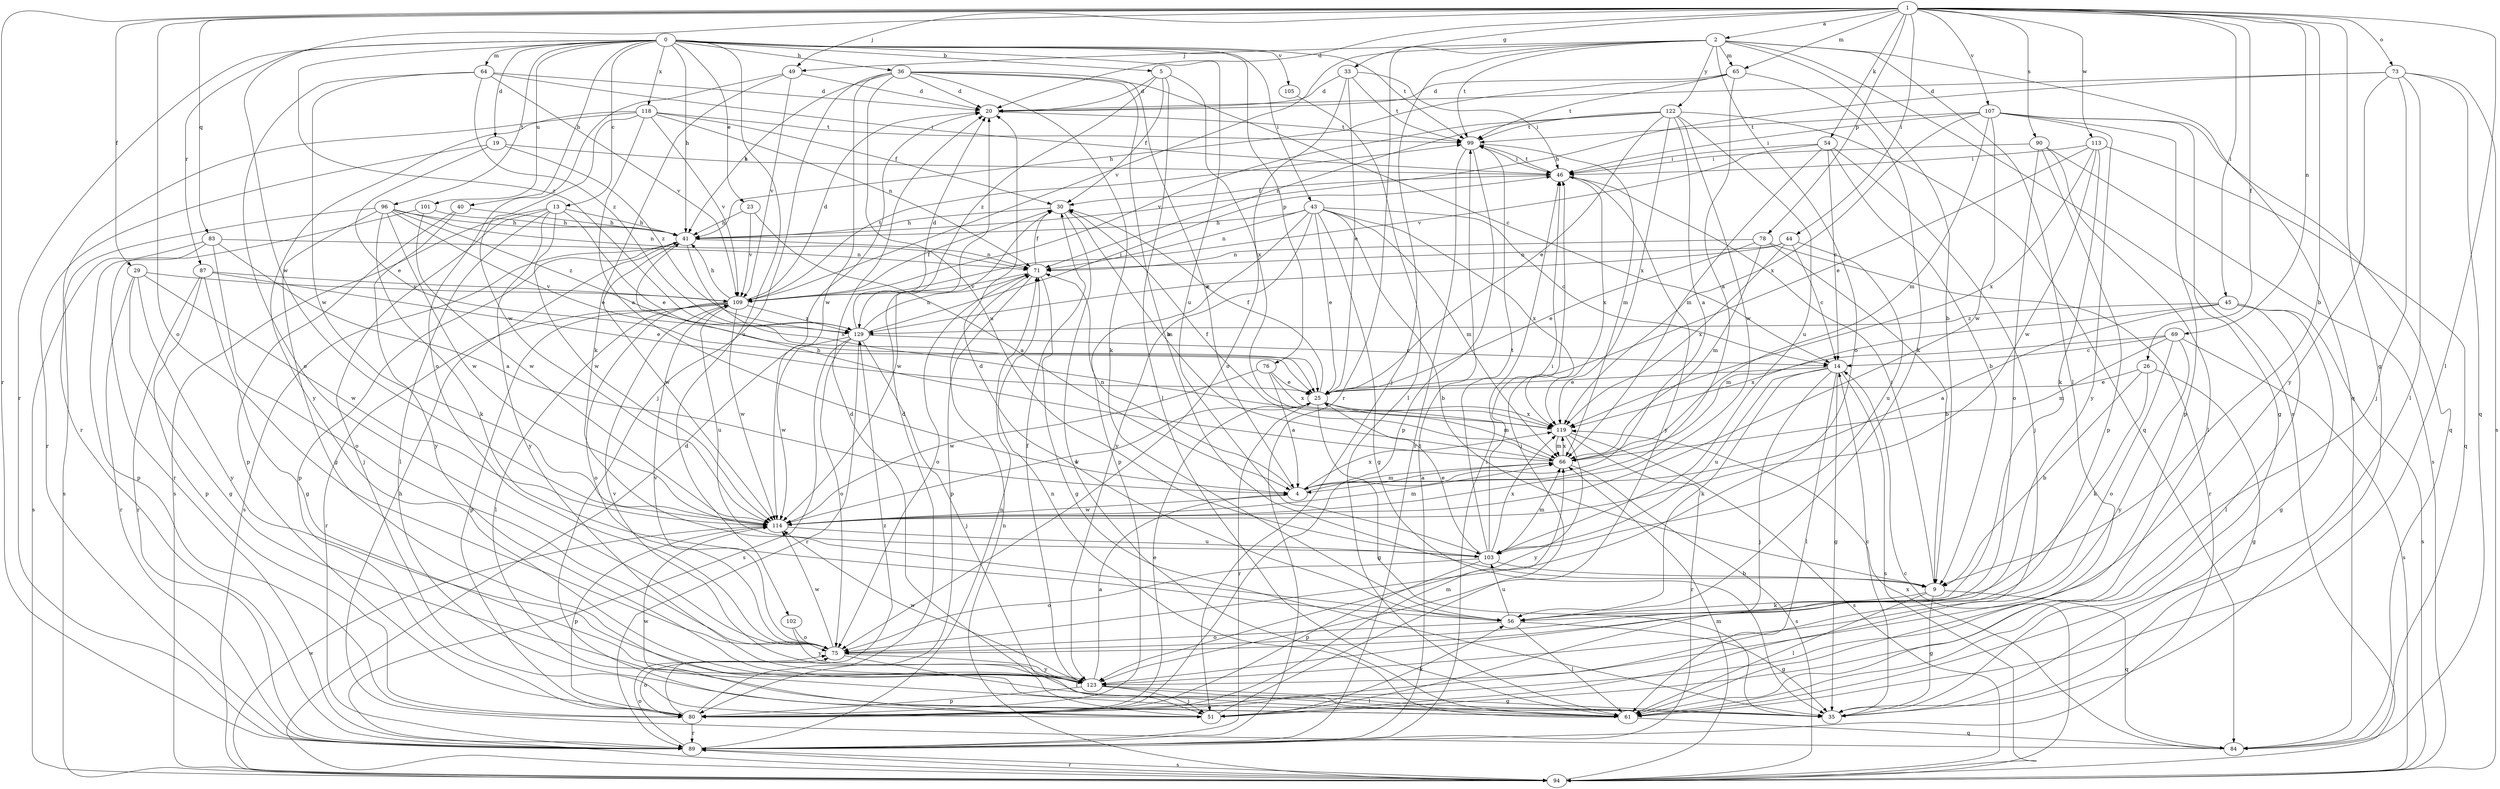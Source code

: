 strict digraph  {
0;
1;
2;
4;
5;
9;
13;
14;
19;
20;
23;
25;
26;
29;
30;
33;
35;
36;
40;
41;
43;
44;
45;
46;
49;
51;
54;
56;
61;
64;
65;
66;
69;
71;
73;
75;
76;
78;
80;
83;
84;
87;
89;
90;
94;
96;
99;
101;
102;
103;
105;
107;
109;
113;
114;
118;
119;
122;
123;
129;
0 -> 5  [label=b];
0 -> 13  [label=c];
0 -> 19  [label=d];
0 -> 23  [label=e];
0 -> 36  [label=h];
0 -> 40  [label=h];
0 -> 41  [label=h];
0 -> 43  [label=i];
0 -> 64  [label=m];
0 -> 76  [label=p];
0 -> 87  [label=r];
0 -> 89  [label=r];
0 -> 96  [label=t];
0 -> 99  [label=t];
0 -> 101  [label=u];
0 -> 102  [label=u];
0 -> 103  [label=u];
0 -> 105  [label=v];
0 -> 118  [label=x];
0 -> 129  [label=z];
1 -> 2  [label=a];
1 -> 9  [label=b];
1 -> 20  [label=d];
1 -> 26  [label=f];
1 -> 29  [label=f];
1 -> 33  [label=g];
1 -> 35  [label=g];
1 -> 44  [label=i];
1 -> 45  [label=i];
1 -> 49  [label=j];
1 -> 54  [label=k];
1 -> 61  [label=l];
1 -> 65  [label=m];
1 -> 69  [label=n];
1 -> 73  [label=o];
1 -> 75  [label=o];
1 -> 78  [label=p];
1 -> 83  [label=q];
1 -> 89  [label=r];
1 -> 90  [label=s];
1 -> 107  [label=v];
1 -> 113  [label=w];
1 -> 114  [label=w];
2 -> 9  [label=b];
2 -> 49  [label=j];
2 -> 51  [label=j];
2 -> 61  [label=l];
2 -> 65  [label=m];
2 -> 75  [label=o];
2 -> 84  [label=q];
2 -> 89  [label=r];
2 -> 94  [label=s];
2 -> 99  [label=t];
2 -> 109  [label=v];
2 -> 122  [label=y];
4 -> 66  [label=m];
4 -> 71  [label=n];
4 -> 114  [label=w];
4 -> 119  [label=x];
5 -> 20  [label=d];
5 -> 30  [label=f];
5 -> 61  [label=l];
5 -> 119  [label=x];
5 -> 129  [label=z];
9 -> 35  [label=g];
9 -> 46  [label=i];
9 -> 56  [label=k];
9 -> 61  [label=l];
9 -> 84  [label=q];
13 -> 25  [label=e];
13 -> 41  [label=h];
13 -> 51  [label=j];
13 -> 61  [label=l];
13 -> 94  [label=s];
13 -> 114  [label=w];
13 -> 123  [label=y];
14 -> 25  [label=e];
14 -> 35  [label=g];
14 -> 51  [label=j];
14 -> 56  [label=k];
14 -> 61  [label=l];
14 -> 94  [label=s];
14 -> 103  [label=u];
19 -> 25  [label=e];
19 -> 46  [label=i];
19 -> 89  [label=r];
19 -> 129  [label=z];
20 -> 99  [label=t];
23 -> 4  [label=a];
23 -> 41  [label=h];
23 -> 109  [label=v];
25 -> 30  [label=f];
25 -> 35  [label=g];
25 -> 66  [label=m];
25 -> 89  [label=r];
25 -> 114  [label=w];
25 -> 119  [label=x];
26 -> 9  [label=b];
26 -> 25  [label=e];
26 -> 35  [label=g];
26 -> 56  [label=k];
29 -> 35  [label=g];
29 -> 89  [label=r];
29 -> 109  [label=v];
29 -> 114  [label=w];
29 -> 123  [label=y];
30 -> 41  [label=h];
30 -> 61  [label=l];
30 -> 66  [label=m];
30 -> 114  [label=w];
33 -> 20  [label=d];
33 -> 25  [label=e];
33 -> 46  [label=i];
33 -> 75  [label=o];
33 -> 99  [label=t];
35 -> 14  [label=c];
36 -> 4  [label=a];
36 -> 9  [label=b];
36 -> 14  [label=c];
36 -> 20  [label=d];
36 -> 41  [label=h];
36 -> 51  [label=j];
36 -> 56  [label=k];
36 -> 103  [label=u];
36 -> 114  [label=w];
40 -> 41  [label=h];
40 -> 80  [label=p];
40 -> 123  [label=y];
41 -> 71  [label=n];
41 -> 80  [label=p];
41 -> 94  [label=s];
41 -> 114  [label=w];
41 -> 119  [label=x];
43 -> 9  [label=b];
43 -> 14  [label=c];
43 -> 25  [label=e];
43 -> 35  [label=g];
43 -> 41  [label=h];
43 -> 66  [label=m];
43 -> 71  [label=n];
43 -> 80  [label=p];
43 -> 119  [label=x];
43 -> 123  [label=y];
44 -> 14  [label=c];
44 -> 71  [label=n];
44 -> 103  [label=u];
44 -> 119  [label=x];
44 -> 129  [label=z];
45 -> 4  [label=a];
45 -> 35  [label=g];
45 -> 61  [label=l];
45 -> 66  [label=m];
45 -> 94  [label=s];
45 -> 129  [label=z];
46 -> 30  [label=f];
46 -> 99  [label=t];
46 -> 119  [label=x];
46 -> 123  [label=y];
49 -> 20  [label=d];
49 -> 56  [label=k];
49 -> 75  [label=o];
49 -> 109  [label=v];
51 -> 20  [label=d];
51 -> 46  [label=i];
51 -> 56  [label=k];
51 -> 114  [label=w];
54 -> 9  [label=b];
54 -> 14  [label=c];
54 -> 46  [label=i];
54 -> 51  [label=j];
54 -> 66  [label=m];
54 -> 109  [label=v];
56 -> 20  [label=d];
56 -> 35  [label=g];
56 -> 61  [label=l];
56 -> 75  [label=o];
56 -> 103  [label=u];
61 -> 71  [label=n];
61 -> 84  [label=q];
64 -> 20  [label=d];
64 -> 46  [label=i];
64 -> 75  [label=o];
64 -> 109  [label=v];
64 -> 114  [label=w];
64 -> 129  [label=z];
65 -> 4  [label=a];
65 -> 20  [label=d];
65 -> 41  [label=h];
65 -> 56  [label=k];
65 -> 99  [label=t];
66 -> 4  [label=a];
66 -> 30  [label=f];
66 -> 41  [label=h];
66 -> 94  [label=s];
66 -> 119  [label=x];
69 -> 14  [label=c];
69 -> 66  [label=m];
69 -> 75  [label=o];
69 -> 94  [label=s];
69 -> 119  [label=x];
69 -> 123  [label=y];
71 -> 30  [label=f];
71 -> 35  [label=g];
71 -> 75  [label=o];
71 -> 80  [label=p];
71 -> 109  [label=v];
73 -> 20  [label=d];
73 -> 41  [label=h];
73 -> 51  [label=j];
73 -> 61  [label=l];
73 -> 84  [label=q];
73 -> 94  [label=s];
73 -> 123  [label=y];
75 -> 61  [label=l];
75 -> 109  [label=v];
75 -> 114  [label=w];
75 -> 123  [label=y];
76 -> 4  [label=a];
76 -> 25  [label=e];
76 -> 114  [label=w];
76 -> 119  [label=x];
78 -> 9  [label=b];
78 -> 25  [label=e];
78 -> 66  [label=m];
78 -> 71  [label=n];
78 -> 89  [label=r];
80 -> 20  [label=d];
80 -> 25  [label=e];
80 -> 66  [label=m];
80 -> 75  [label=o];
80 -> 89  [label=r];
80 -> 129  [label=z];
83 -> 4  [label=a];
83 -> 71  [label=n];
83 -> 75  [label=o];
83 -> 80  [label=p];
83 -> 94  [label=s];
84 -> 41  [label=h];
84 -> 119  [label=x];
87 -> 25  [label=e];
87 -> 35  [label=g];
87 -> 80  [label=p];
87 -> 89  [label=r];
87 -> 109  [label=v];
89 -> 46  [label=i];
89 -> 71  [label=n];
89 -> 75  [label=o];
89 -> 94  [label=s];
89 -> 99  [label=t];
90 -> 46  [label=i];
90 -> 61  [label=l];
90 -> 75  [label=o];
90 -> 80  [label=p];
90 -> 94  [label=s];
94 -> 14  [label=c];
94 -> 20  [label=d];
94 -> 66  [label=m];
94 -> 71  [label=n];
94 -> 89  [label=r];
94 -> 114  [label=w];
96 -> 25  [label=e];
96 -> 35  [label=g];
96 -> 41  [label=h];
96 -> 56  [label=k];
96 -> 71  [label=n];
96 -> 94  [label=s];
96 -> 114  [label=w];
96 -> 129  [label=z];
99 -> 46  [label=i];
99 -> 66  [label=m];
99 -> 80  [label=p];
99 -> 89  [label=r];
101 -> 41  [label=h];
101 -> 89  [label=r];
101 -> 114  [label=w];
102 -> 75  [label=o];
102 -> 123  [label=y];
103 -> 9  [label=b];
103 -> 25  [label=e];
103 -> 46  [label=i];
103 -> 66  [label=m];
103 -> 75  [label=o];
103 -> 80  [label=p];
103 -> 99  [label=t];
103 -> 119  [label=x];
105 -> 61  [label=l];
107 -> 35  [label=g];
107 -> 46  [label=i];
107 -> 66  [label=m];
107 -> 80  [label=p];
107 -> 84  [label=q];
107 -> 99  [label=t];
107 -> 114  [label=w];
107 -> 119  [label=x];
107 -> 123  [label=y];
109 -> 20  [label=d];
109 -> 30  [label=f];
109 -> 41  [label=h];
109 -> 61  [label=l];
109 -> 75  [label=o];
109 -> 80  [label=p];
109 -> 89  [label=r];
109 -> 99  [label=t];
109 -> 103  [label=u];
109 -> 114  [label=w];
109 -> 129  [label=z];
113 -> 25  [label=e];
113 -> 46  [label=i];
113 -> 56  [label=k];
113 -> 84  [label=q];
113 -> 114  [label=w];
113 -> 119  [label=x];
114 -> 66  [label=m];
114 -> 80  [label=p];
114 -> 103  [label=u];
118 -> 4  [label=a];
118 -> 30  [label=f];
118 -> 71  [label=n];
118 -> 89  [label=r];
118 -> 99  [label=t];
118 -> 109  [label=v];
118 -> 114  [label=w];
118 -> 123  [label=y];
119 -> 66  [label=m];
119 -> 89  [label=r];
119 -> 94  [label=s];
119 -> 123  [label=y];
122 -> 4  [label=a];
122 -> 25  [label=e];
122 -> 71  [label=n];
122 -> 84  [label=q];
122 -> 99  [label=t];
122 -> 103  [label=u];
122 -> 109  [label=v];
122 -> 114  [label=w];
122 -> 119  [label=x];
123 -> 4  [label=a];
123 -> 30  [label=f];
123 -> 35  [label=g];
123 -> 51  [label=j];
123 -> 61  [label=l];
123 -> 80  [label=p];
123 -> 109  [label=v];
123 -> 114  [label=w];
129 -> 14  [label=c];
129 -> 20  [label=d];
129 -> 46  [label=i];
129 -> 51  [label=j];
129 -> 71  [label=n];
129 -> 75  [label=o];
129 -> 89  [label=r];
129 -> 94  [label=s];
129 -> 114  [label=w];
}
